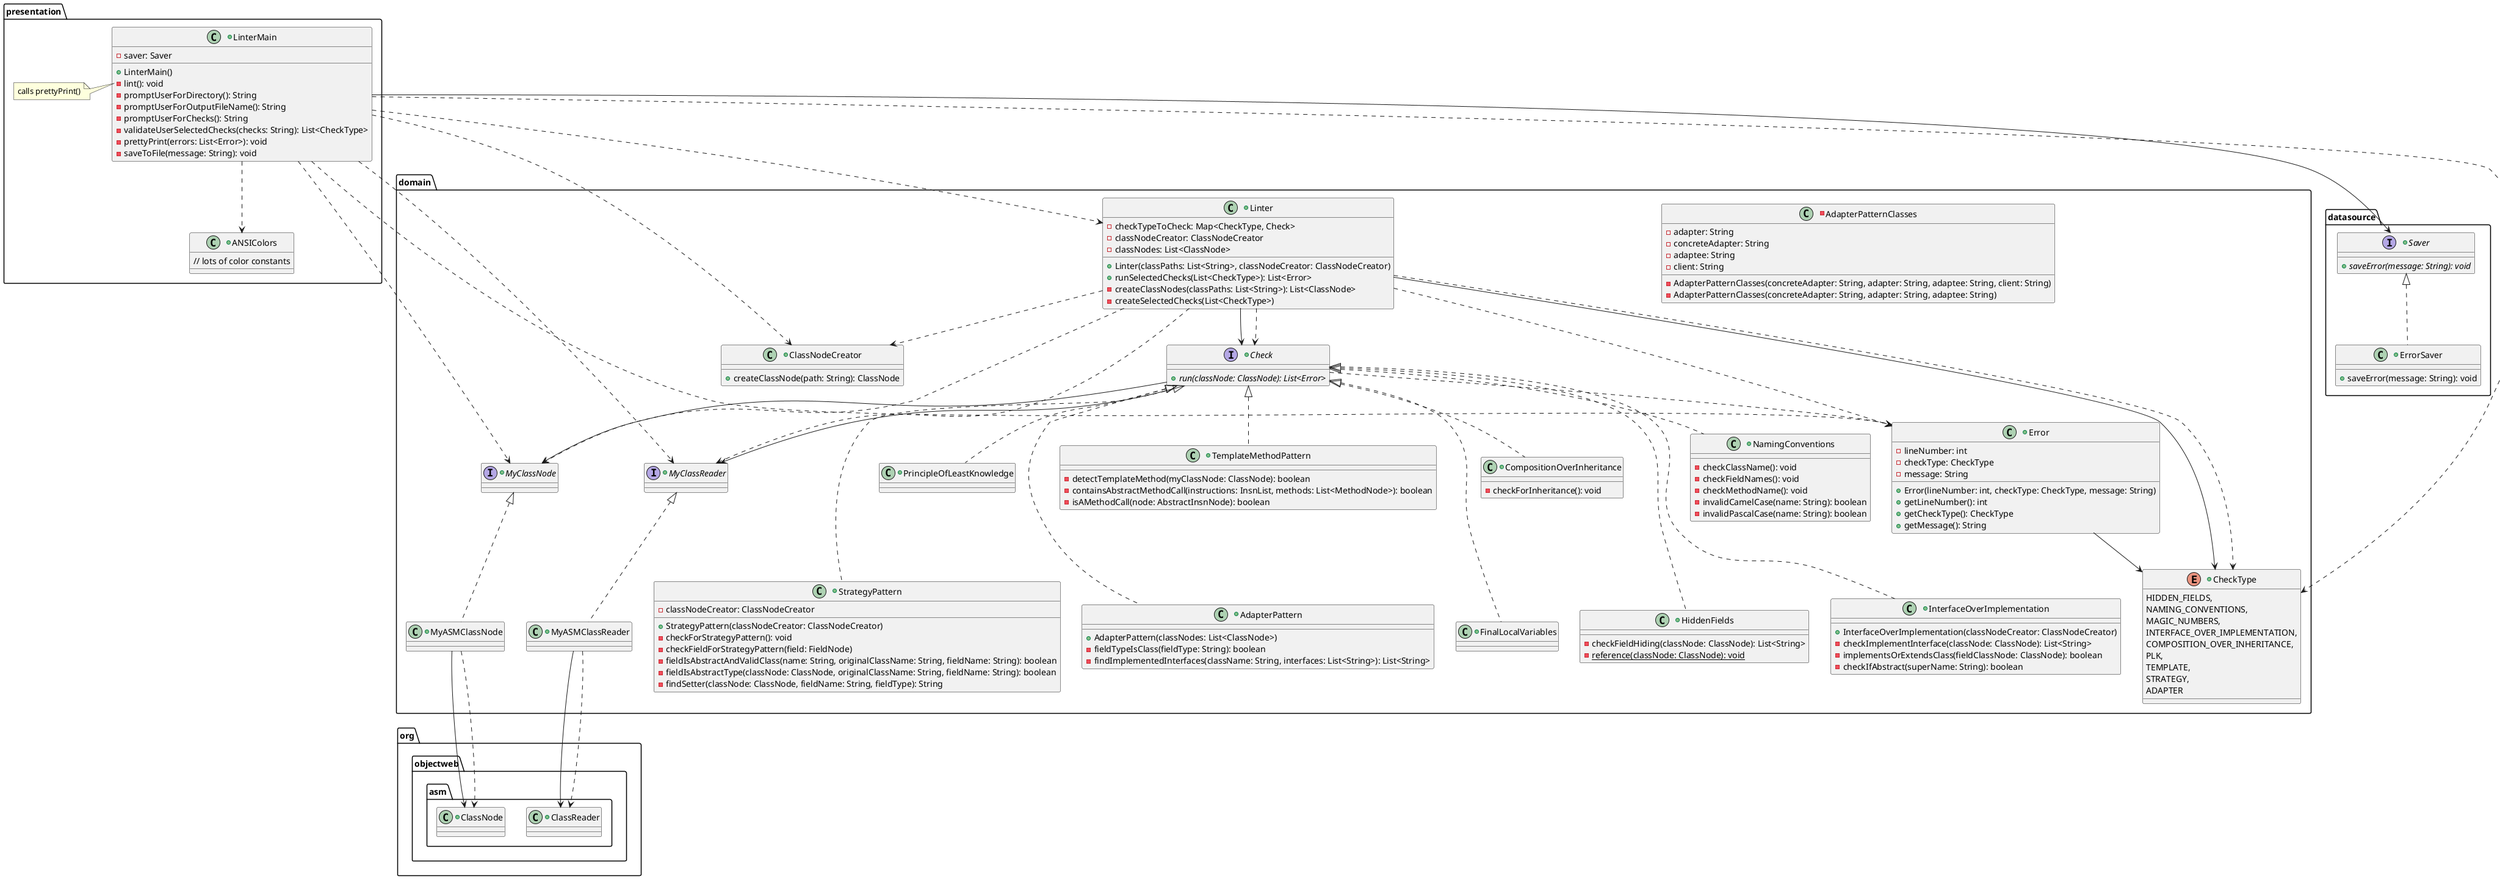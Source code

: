 @startuml
package presentation {
+class ANSIColors {
// lots of color constants
}

+class LinterMain {
-saver: Saver
+LinterMain()
-lint(): void
-promptUserForDirectory(): String
-promptUserForOutputFileName(): String
-promptUserForChecks(): String
-validateUserSelectedChecks(checks: String): List<CheckType>
-prettyPrint(errors: List<Error>): void
-saveToFile(message: String): void
}
note left of LinterMain::lint
    calls prettyPrint()
end note
}

package domain {
+class AdapterPattern {
+AdapterPattern(classNodes: List<ClassNode>)
-fieldTypeIsClass(fieldType: String): boolean
-findImplementedInterfaces(className: String, interfaces: List<String>): List<String>
}

-class AdapterPatternClasses {
-adapter: String
-concreteAdapter: String
-adaptee: String
-client: String
-AdapterPatternClasses(concreteAdapter: String, adapter: String, adaptee: String, client: String)
-AdapterPatternClasses(concreteAdapter: String, adapter: String, adaptee: String)
}

+interface Check {
+{abstract}run(classNode: ClassNode): List<Error>
}

+enum CheckType {
HIDDEN_FIELDS,
NAMING_CONVENTIONS,
MAGIC_NUMBERS,
INTERFACE_OVER_IMPLEMENTATION,
COMPOSITION_OVER_INHERITANCE,
PLK,
TEMPLATE,
STRATEGY,
ADAPTER
}

+class ClassNodeCreator {
+createClassNode(path: String): ClassNode
}

+class CompositionOverInheritance implements Check {
-checkForInheritance(): void
}

+class Error {
-lineNumber: int
-checkType: CheckType
-message: String
+Error(lineNumber: int, checkType: CheckType, message: String)
+getLineNumber(): int
+getCheckType(): CheckType
+getMessage(): String
}

+class FinalLocalVariables {
}

+class HiddenFields {
-checkFieldHiding(classNode: ClassNode): List<String>
-{static} reference(classNode: ClassNode): void
}

+class InterfaceOverImplementation {
+InterfaceOverImplementation(classNodeCreator: ClassNodeCreator)
-checkImplementInterface(classNode: ClassNode): List<String>
-implementsOrExtendsClass(fieldClassNode: ClassNode): boolean
-checkIfAbstract(superName: String): boolean
}

+class Linter {
-checkTypeToCheck: Map<CheckType, Check>
-classNodeCreator: ClassNodeCreator
-classNodes: List<ClassNode>
+Linter(classPaths: List<String>, classNodeCreator: ClassNodeCreator)
+runSelectedChecks(List<CheckType>): List<Error>
-createClassNodes(classPaths: List<String>): List<ClassNode>
-createSelectedChecks(List<CheckType>)
}

+class MyASMClassNode implements MyClassNode {
}

+class MyASMClassReader implements MyClassReader {
}

+interface MyClassNode {
}

+interface MyClassReader {
}

+class NamingConventions implements Check {
-checkClassName(): void
-checkFieldNames(): void
-checkMethodName(): void
-invalidCamelCase(name: String): boolean
-invalidPascalCase(name: String): boolean
}

+class PrincipleOfLeastKnowledge implements Check {
}

+class StrategyPattern {
-classNodeCreator: ClassNodeCreator
+StrategyPattern(classNodeCreator: ClassNodeCreator)
-checkForStrategyPattern(): void
-checkFieldForStrategyPattern(field: FieldNode)
-fieldIsAbstractAndValidClass(name: String, originalClassName: String, fieldName: String): boolean
-fieldIsAbstractType(classNode: ClassNode, originalClassName: String, fieldName: String): boolean
-findSetter(classNode: ClassNode, fieldName: String, fieldType): String
}

+class TemplateMethodPattern implements Check {
-detectTemplateMethod(myClassNode: ClassNode): boolean
-containsAbstractMethodCall(instructions: InsnList, methods: List<MethodNode>): boolean
-isAMethodCall(node: AbstractInsnNode): boolean
}
}

package datasource {
+class ErrorSaver implements Saver {
+saveError(message: String): void
}

+interface Saver {
+{abstract} saveError(message: String): void
}
}

package org.objectweb.asm {
+class ClassNode {
}

+class ClassReader {
}
}

Check ..> Error
Check --> domain.MyClassNode
Check --> domain.MyClassReader

Check <|... AdapterPattern
Check <|... FinalLocalVariables
Check <|... HiddenFields
Check <|... InterfaceOverImplementation
Check <|... StrategyPattern

domain.MyASMClassNode --> org.objectweb.asm.ClassNode
domain.MyASMClassNode ..> org.objectweb.asm.ClassNode

domain.MyASMClassReader --> org.objectweb.asm.ClassReader
domain.MyASMClassReader ..> org.objectweb.asm.ClassReader

Error --> CheckType

Linter --> Check
Linter ..> Check
Linter --> CheckType
Linter ..> CheckType
Linter ..> Error
Linter ..> domain.MyClassNode
Linter ..> domain.MyClassReader
Linter ..> ClassNodeCreator

LinterMain ..> ANSIColors
LinterMain .down.> CheckType
LinterMain .down.> Error
LinterMain .down.> Linter
LinterMain .down.> domain.MyClassNode
LinterMain .down.> domain.MyClassReader
LinterMain ..> ClassNodeCreator
LinterMain -down-> Saver
@enduml